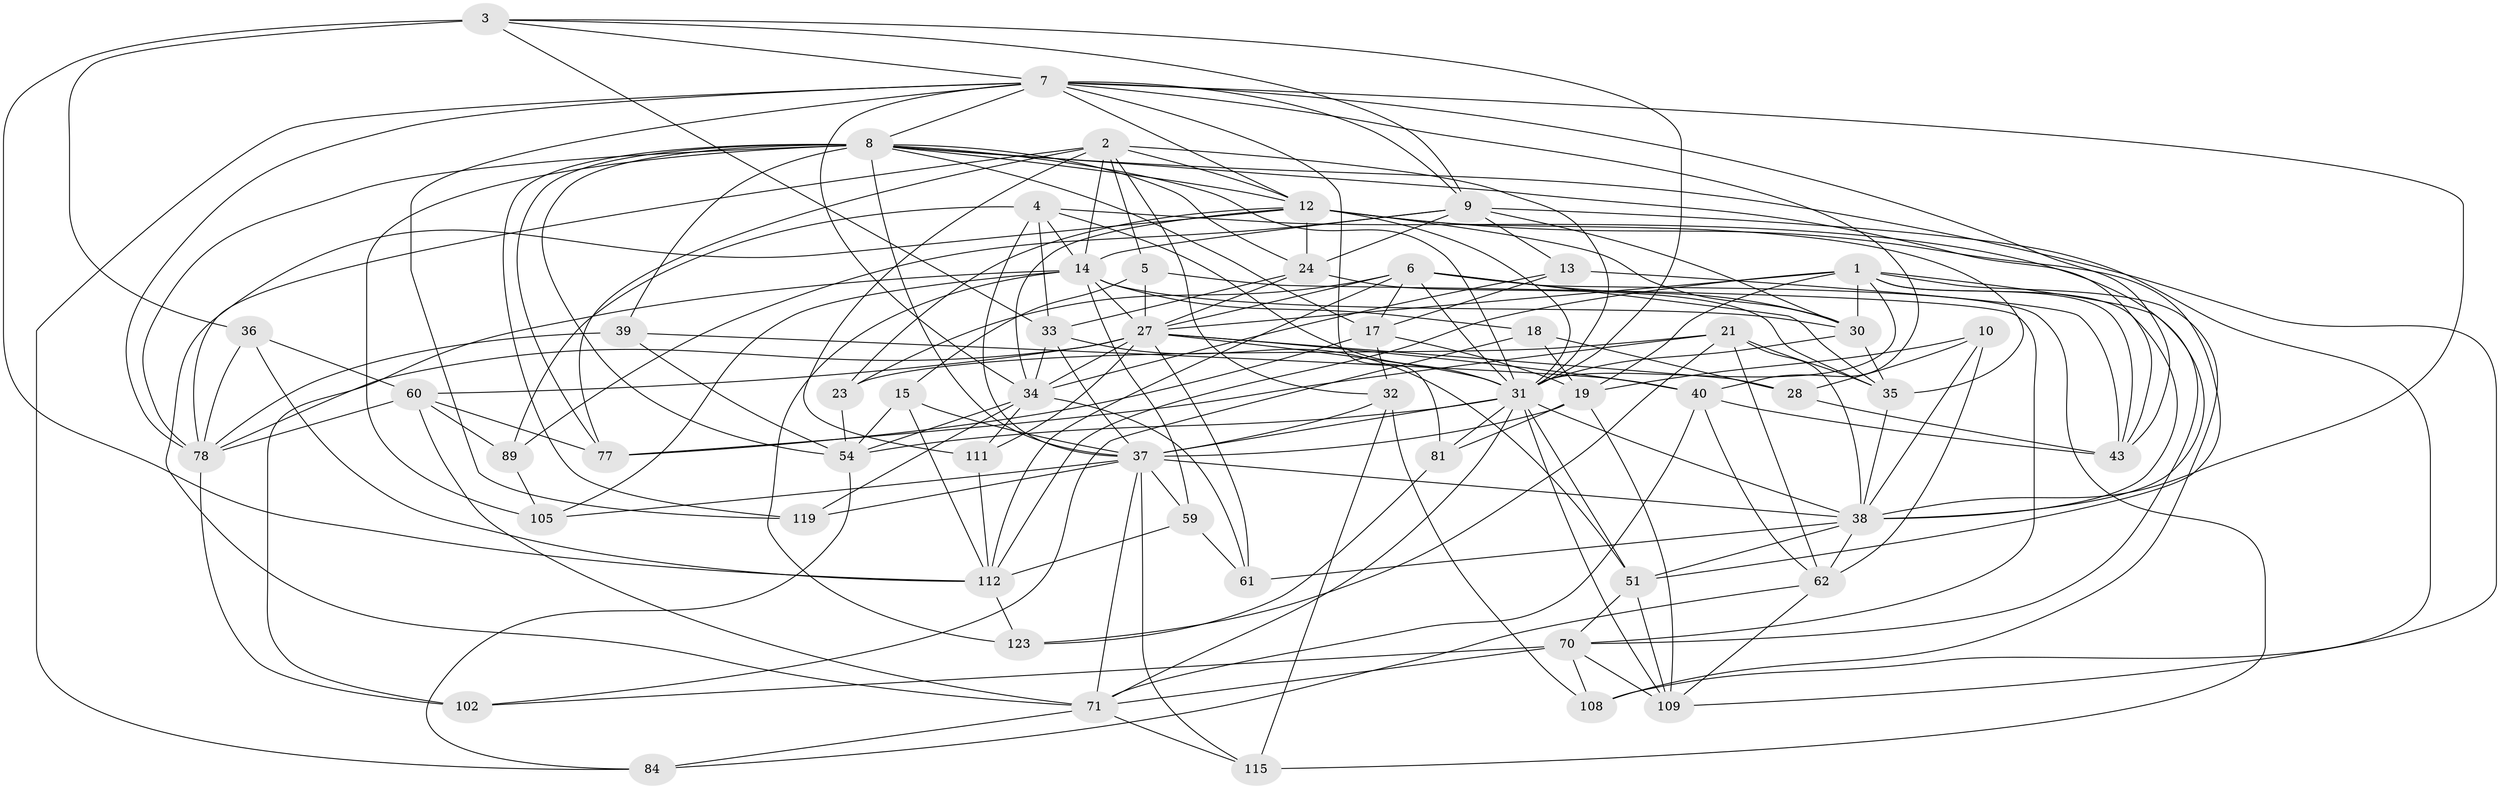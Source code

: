 // original degree distribution, {4: 1.0}
// Generated by graph-tools (version 1.1) at 2025/20/03/04/25 18:20:43]
// undirected, 56 vertices, 183 edges
graph export_dot {
graph [start="1"]
  node [color=gray90,style=filled];
  1 [super="+83+22+93"];
  2 [super="+58"];
  3 [super="+85"];
  4 [super="+94"];
  5;
  6 [super="+49+11"];
  7 [super="+29+87+42"];
  8 [super="+130+67+68+92"];
  9 [super="+57"];
  10;
  12 [super="+126+64+16"];
  13;
  14 [super="+79+47"];
  15;
  17 [super="+26"];
  18;
  19 [super="+20"];
  21 [super="+128"];
  23;
  24 [super="+66"];
  27 [super="+55+73+99"];
  28;
  30 [super="+91+134"];
  31 [super="+44"];
  32 [super="+116"];
  33 [super="+131"];
  34 [super="+48+127+53"];
  35 [super="+41"];
  36;
  37 [super="+76+46"];
  38 [super="+74+107"];
  39;
  40 [super="+110"];
  43 [super="+50"];
  51 [super="+63"];
  54 [super="+113+69"];
  59;
  60 [super="+82"];
  61;
  62 [super="+114"];
  70 [super="+95"];
  71 [super="+101+80"];
  77 [super="+136"];
  78 [super="+103+118"];
  81 [super="+100"];
  84;
  89;
  102;
  105;
  108;
  109 [super="+140"];
  111;
  112 [super="+120+139"];
  115;
  119;
  123;
  1 -- 38 [weight=2];
  1 -- 112;
  1 -- 27 [weight=2];
  1 -- 43;
  1 -- 19;
  1 -- 108;
  1 -- 30;
  1 -- 31;
  1 -- 70 [weight=2];
  2 -- 111;
  2 -- 5;
  2 -- 78;
  2 -- 77;
  2 -- 14;
  2 -- 32;
  2 -- 12;
  2 -- 31;
  3 -- 36;
  3 -- 33;
  3 -- 7;
  3 -- 112;
  3 -- 9;
  3 -- 31;
  4 -- 89;
  4 -- 14;
  4 -- 33;
  4 -- 38;
  4 -- 37;
  4 -- 31;
  5 -- 15;
  5 -- 27;
  5 -- 70;
  6 -- 23;
  6 -- 115;
  6 -- 35;
  6 -- 17;
  6 -- 112;
  6 -- 31;
  6 -- 30;
  6 -- 27;
  7 -- 81;
  7 -- 34;
  7 -- 43;
  7 -- 119;
  7 -- 38;
  7 -- 84;
  7 -- 40;
  7 -- 9;
  7 -- 12;
  7 -- 8;
  7 -- 78;
  8 -- 105;
  8 -- 24;
  8 -- 109;
  8 -- 31;
  8 -- 37 [weight=2];
  8 -- 54;
  8 -- 12;
  8 -- 77 [weight=2];
  8 -- 78;
  8 -- 17;
  8 -- 119;
  8 -- 39;
  8 -- 43;
  9 -- 89;
  9 -- 108;
  9 -- 13;
  9 -- 24;
  9 -- 14;
  9 -- 30;
  10 -- 28;
  10 -- 19;
  10 -- 62;
  10 -- 38;
  12 -- 24;
  12 -- 35;
  12 -- 34;
  12 -- 30 [weight=2];
  12 -- 23;
  12 -- 51;
  12 -- 71;
  12 -- 31;
  13 -- 34;
  13 -- 43;
  13 -- 17;
  14 -- 59;
  14 -- 18;
  14 -- 102;
  14 -- 30;
  14 -- 105;
  14 -- 123;
  14 -- 27;
  15 -- 112;
  15 -- 54;
  15 -- 37;
  17 -- 32 [weight=2];
  17 -- 77;
  17 -- 19 [weight=2];
  18 -- 19;
  18 -- 28;
  18 -- 102;
  19 -- 37;
  19 -- 81;
  19 -- 109;
  21 -- 123;
  21 -- 35;
  21 -- 23;
  21 -- 38;
  21 -- 62;
  21 -- 77;
  23 -- 54;
  24 -- 33;
  24 -- 35;
  24 -- 27;
  27 -- 34;
  27 -- 61;
  27 -- 28;
  27 -- 111;
  27 -- 60;
  27 -- 31;
  27 -- 40;
  27 -- 78;
  28 -- 43;
  30 -- 35;
  30 -- 31;
  31 -- 81 [weight=3];
  31 -- 54;
  31 -- 37;
  31 -- 38;
  31 -- 71;
  31 -- 109;
  31 -- 51;
  32 -- 115;
  32 -- 108;
  32 -- 37;
  33 -- 37;
  33 -- 51;
  33 -- 34;
  34 -- 119;
  34 -- 111;
  34 -- 54 [weight=2];
  34 -- 61;
  35 -- 38;
  36 -- 60;
  36 -- 78;
  36 -- 112;
  37 -- 59;
  37 -- 71;
  37 -- 38;
  37 -- 105;
  37 -- 115;
  37 -- 119;
  38 -- 61;
  38 -- 62;
  38 -- 51;
  39 -- 78;
  39 -- 54;
  39 -- 40;
  40 -- 62;
  40 -- 43;
  40 -- 71;
  51 -- 70;
  51 -- 109;
  54 -- 84;
  59 -- 112;
  59 -- 61;
  60 -- 89;
  60 -- 71;
  60 -- 78;
  60 -- 77;
  62 -- 84;
  62 -- 109;
  70 -- 108;
  70 -- 102;
  70 -- 71;
  70 -- 109;
  71 -- 84;
  71 -- 115;
  78 -- 102;
  81 -- 123;
  89 -- 105;
  111 -- 112;
  112 -- 123;
}
